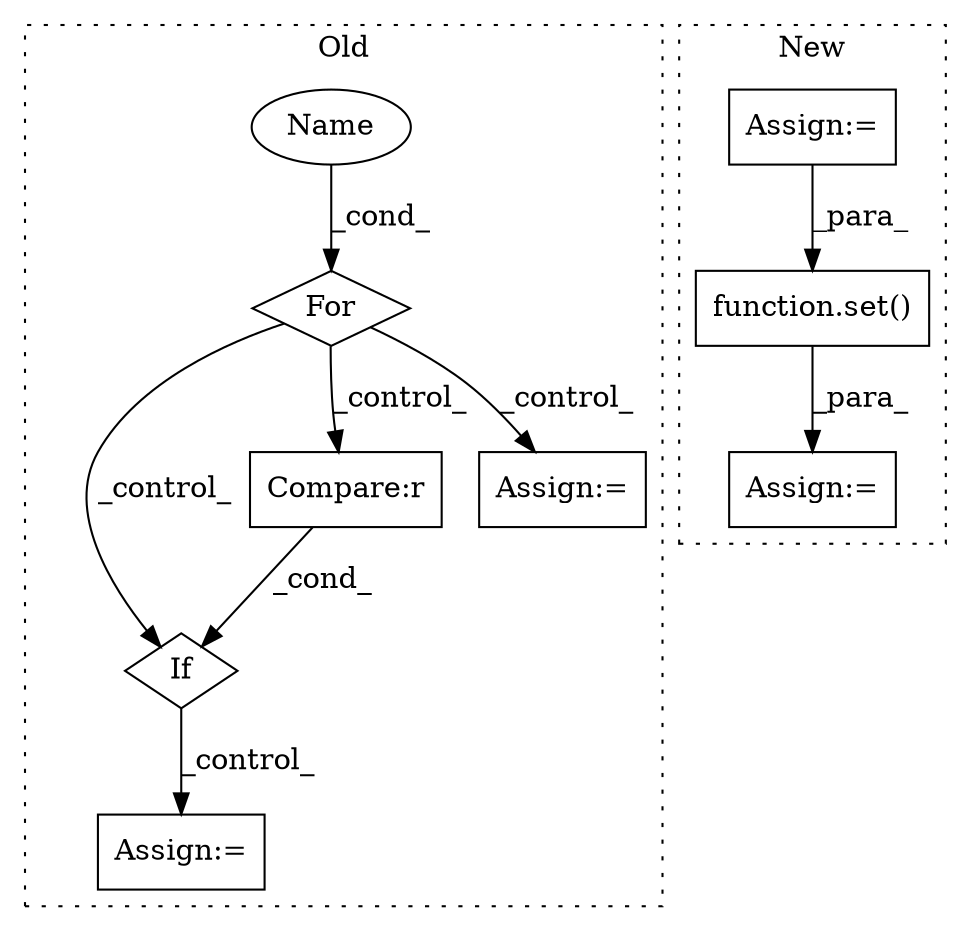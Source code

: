 digraph G {
subgraph cluster0 {
1 [label="If" a="96" s="1761" l="3" shape="diamond"];
4 [label="Compare:r" a="40" s="1764" l="59" shape="box"];
5 [label="Assign:=" a="68" s="1941" l="4" shape="box"];
6 [label="Name" a="87" s="1210" l="1" shape="ellipse"];
7 [label="Assign:=" a="68" s="1312" l="4" shape="box"];
8 [label="For" a="107" s="1206,1235" l="4,10" shape="diamond"];
label = "Old";
style="dotted";
}
subgraph cluster1 {
2 [label="function.set()" a="75" s="2460,2496" l="4,1" shape="box"];
3 [label="Assign:=" a="68" s="2456" l="4" shape="box"];
9 [label="Assign:=" a="68" s="2268" l="3" shape="box"];
label = "New";
style="dotted";
}
1 -> 5 [label="_control_"];
2 -> 3 [label="_para_"];
4 -> 1 [label="_cond_"];
6 -> 8 [label="_cond_"];
8 -> 7 [label="_control_"];
8 -> 4 [label="_control_"];
8 -> 1 [label="_control_"];
9 -> 2 [label="_para_"];
}